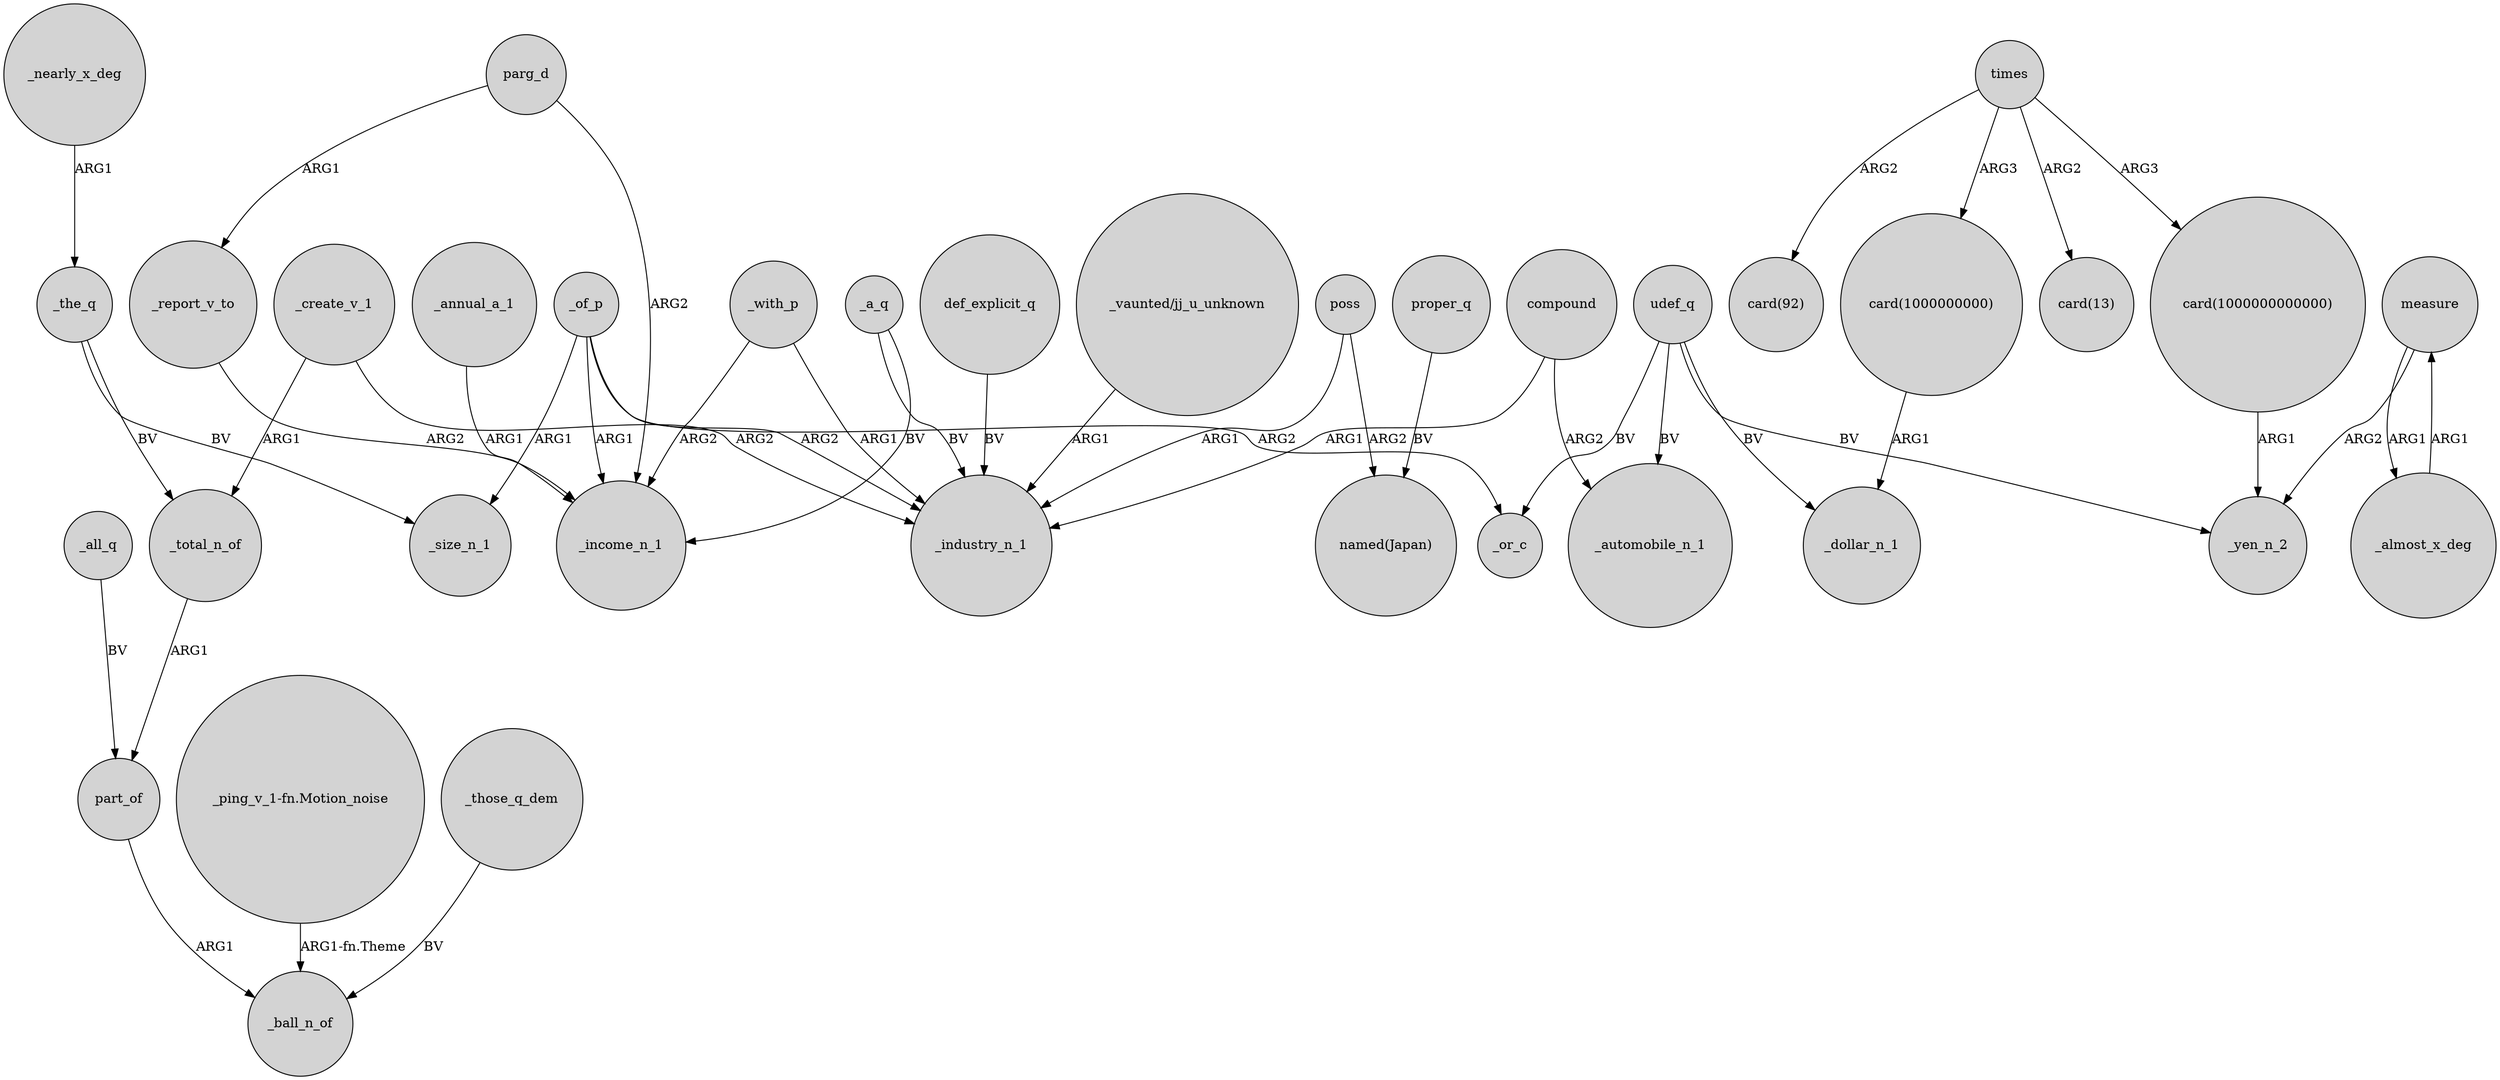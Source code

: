 digraph {
	node [shape=circle style=filled]
	part_of -> _ball_n_of [label=ARG1]
	"_ping_v_1-fn.Motion_noise" -> _ball_n_of [label="ARG1-fn.Theme"]
	udef_q -> _yen_n_2 [label=BV]
	"card(1000000000000)" -> _yen_n_2 [label=ARG1]
	_report_v_to -> _income_n_1 [label=ARG2]
	_the_q -> _size_n_1 [label=BV]
	_all_q -> part_of [label=BV]
	_a_q -> _income_n_1 [label=BV]
	_create_v_1 -> _industry_n_1 [label=ARG2]
	_the_q -> _total_n_of [label=BV]
	udef_q -> _automobile_n_1 [label=BV]
	_total_n_of -> part_of [label=ARG1]
	_almost_x_deg -> measure [label=ARG1]
	_create_v_1 -> _total_n_of [label=ARG1]
	compound -> _industry_n_1 [label=ARG1]
	measure -> _almost_x_deg [label=ARG1]
	times -> "card(92)" [label=ARG2]
	def_explicit_q -> _industry_n_1 [label=BV]
	udef_q -> _or_c [label=BV]
	proper_q -> "named(Japan)" [label=BV]
	_of_p -> _industry_n_1 [label=ARG2]
	_those_q_dem -> _ball_n_of [label=BV]
	times -> "card(1000000000)" [label=ARG3]
	_with_p -> _industry_n_1 [label=ARG1]
	_of_p -> _size_n_1 [label=ARG1]
	parg_d -> _income_n_1 [label=ARG2]
	_nearly_x_deg -> _the_q [label=ARG1]
	poss -> "named(Japan)" [label=ARG2]
	times -> "card(1000000000000)" [label=ARG3]
	_of_p -> _or_c [label=ARG2]
	_with_p -> _income_n_1 [label=ARG2]
	compound -> _automobile_n_1 [label=ARG2]
	_a_q -> _industry_n_1 [label=BV]
	parg_d -> _report_v_to [label=ARG1]
	times -> "card(13)" [label=ARG2]
	poss -> _industry_n_1 [label=ARG1]
	measure -> _yen_n_2 [label=ARG2]
	_of_p -> _income_n_1 [label=ARG1]
	"_vaunted/jj_u_unknown" -> _industry_n_1 [label=ARG1]
	_annual_a_1 -> _income_n_1 [label=ARG1]
	"card(1000000000)" -> _dollar_n_1 [label=ARG1]
	udef_q -> _dollar_n_1 [label=BV]
}
